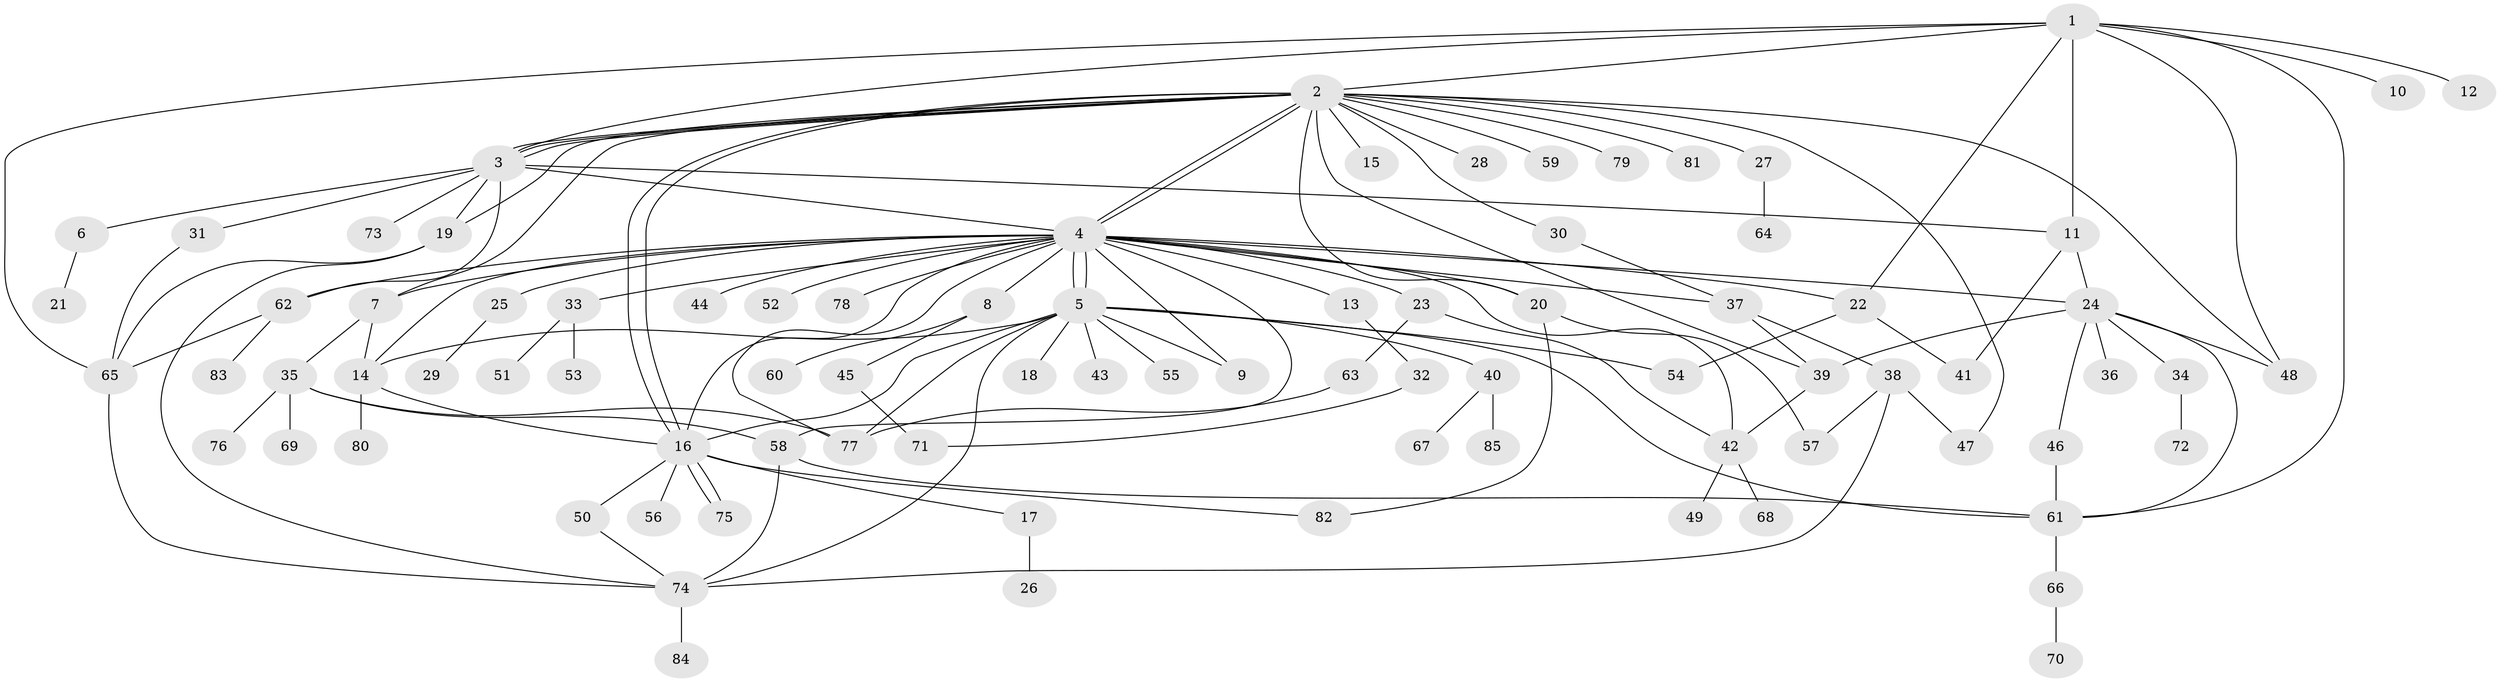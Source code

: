 // Generated by graph-tools (version 1.1) at 2025/49/03/09/25 03:49:47]
// undirected, 85 vertices, 134 edges
graph export_dot {
graph [start="1"]
  node [color=gray90,style=filled];
  1;
  2;
  3;
  4;
  5;
  6;
  7;
  8;
  9;
  10;
  11;
  12;
  13;
  14;
  15;
  16;
  17;
  18;
  19;
  20;
  21;
  22;
  23;
  24;
  25;
  26;
  27;
  28;
  29;
  30;
  31;
  32;
  33;
  34;
  35;
  36;
  37;
  38;
  39;
  40;
  41;
  42;
  43;
  44;
  45;
  46;
  47;
  48;
  49;
  50;
  51;
  52;
  53;
  54;
  55;
  56;
  57;
  58;
  59;
  60;
  61;
  62;
  63;
  64;
  65;
  66;
  67;
  68;
  69;
  70;
  71;
  72;
  73;
  74;
  75;
  76;
  77;
  78;
  79;
  80;
  81;
  82;
  83;
  84;
  85;
  1 -- 2;
  1 -- 3;
  1 -- 10;
  1 -- 11;
  1 -- 12;
  1 -- 22;
  1 -- 48;
  1 -- 61;
  1 -- 65;
  2 -- 3;
  2 -- 3;
  2 -- 3;
  2 -- 4;
  2 -- 4;
  2 -- 7;
  2 -- 15;
  2 -- 16;
  2 -- 16;
  2 -- 19;
  2 -- 20;
  2 -- 27;
  2 -- 28;
  2 -- 30;
  2 -- 39;
  2 -- 47;
  2 -- 48;
  2 -- 59;
  2 -- 79;
  2 -- 81;
  3 -- 4;
  3 -- 6;
  3 -- 11;
  3 -- 19;
  3 -- 31;
  3 -- 62;
  3 -- 73;
  4 -- 5;
  4 -- 5;
  4 -- 7;
  4 -- 8;
  4 -- 9;
  4 -- 13;
  4 -- 14;
  4 -- 16;
  4 -- 20;
  4 -- 22;
  4 -- 23;
  4 -- 24;
  4 -- 25;
  4 -- 33;
  4 -- 37;
  4 -- 42;
  4 -- 44;
  4 -- 52;
  4 -- 58;
  4 -- 62;
  4 -- 77;
  4 -- 78;
  5 -- 9;
  5 -- 14;
  5 -- 16;
  5 -- 18;
  5 -- 40;
  5 -- 43;
  5 -- 54;
  5 -- 55;
  5 -- 61;
  5 -- 74;
  5 -- 77;
  6 -- 21;
  7 -- 14;
  7 -- 35;
  8 -- 45;
  8 -- 60;
  11 -- 24;
  11 -- 41;
  13 -- 32;
  14 -- 16;
  14 -- 80;
  16 -- 17;
  16 -- 50;
  16 -- 56;
  16 -- 75;
  16 -- 75;
  16 -- 82;
  17 -- 26;
  19 -- 65;
  19 -- 74;
  20 -- 57;
  20 -- 82;
  22 -- 41;
  22 -- 54;
  23 -- 42;
  23 -- 63;
  24 -- 34;
  24 -- 36;
  24 -- 39;
  24 -- 46;
  24 -- 48;
  24 -- 61;
  25 -- 29;
  27 -- 64;
  30 -- 37;
  31 -- 65;
  32 -- 71;
  33 -- 51;
  33 -- 53;
  34 -- 72;
  35 -- 58;
  35 -- 69;
  35 -- 76;
  35 -- 77;
  37 -- 38;
  37 -- 39;
  38 -- 47;
  38 -- 57;
  38 -- 74;
  39 -- 42;
  40 -- 67;
  40 -- 85;
  42 -- 49;
  42 -- 68;
  45 -- 71;
  46 -- 61;
  50 -- 74;
  58 -- 61;
  58 -- 74;
  61 -- 66;
  62 -- 65;
  62 -- 83;
  63 -- 77;
  65 -- 74;
  66 -- 70;
  74 -- 84;
}
